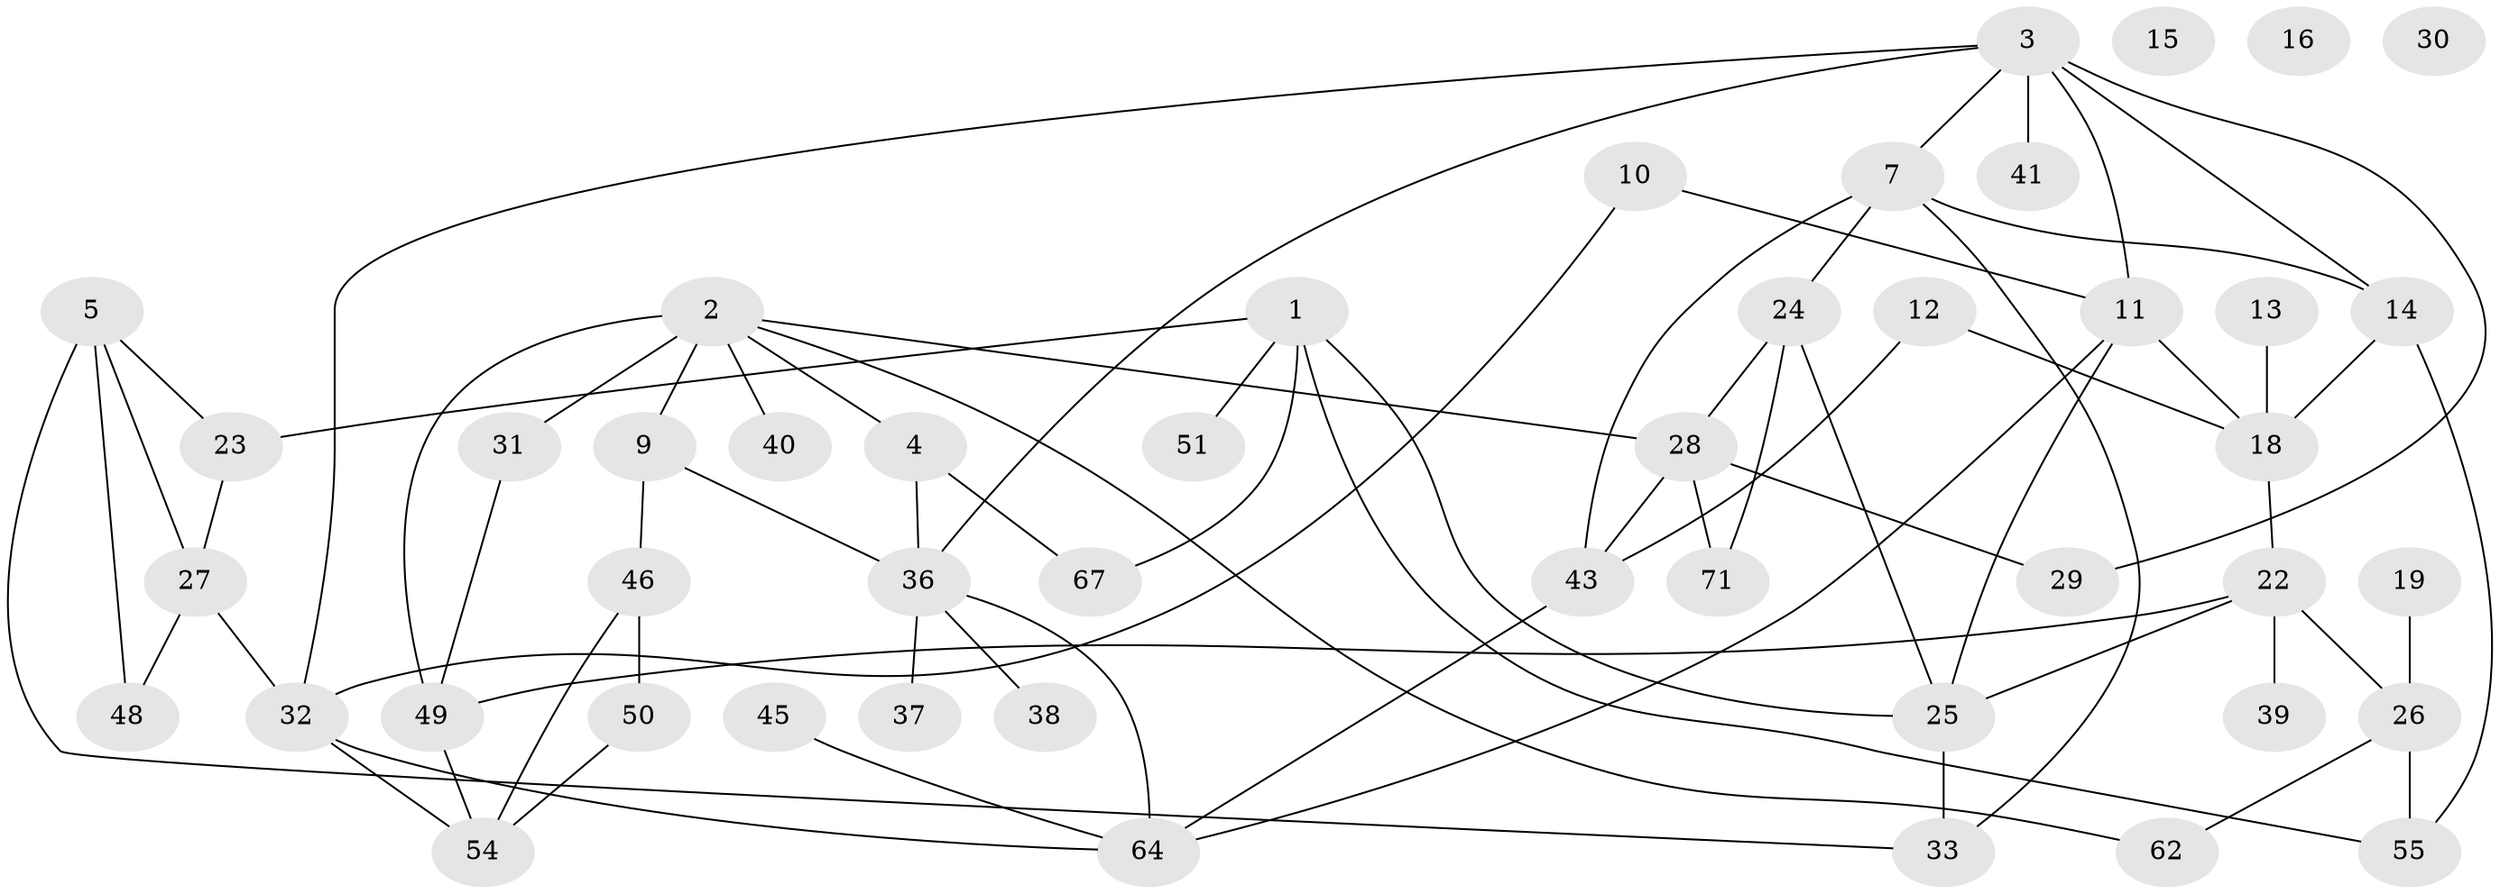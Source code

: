 // original degree distribution, {4: 0.2191780821917808, 5: 0.0547945205479452, 6: 0.0136986301369863, 3: 0.2465753424657534, 2: 0.2602739726027397, 1: 0.1506849315068493, 0: 0.0410958904109589, 7: 0.0136986301369863}
// Generated by graph-tools (version 1.1) at 2025/41/03/06/25 10:41:22]
// undirected, 47 vertices, 71 edges
graph export_dot {
graph [start="1"]
  node [color=gray90,style=filled];
  1 [super="+21"];
  2 [super="+44"];
  3 [super="+8"];
  4;
  5 [super="+6"];
  7 [super="+53"];
  9 [super="+66"];
  10 [super="+17"];
  11 [super="+73"];
  12;
  13;
  14;
  15;
  16;
  18 [super="+20"];
  19;
  22 [super="+68"];
  23 [super="+35"];
  24 [super="+58"];
  25 [super="+42"];
  26 [super="+59"];
  27 [super="+52"];
  28 [super="+63"];
  29;
  30;
  31 [super="+34"];
  32 [super="+60"];
  33 [super="+72"];
  36 [super="+61"];
  37;
  38;
  39;
  40 [super="+70"];
  41;
  43 [super="+57"];
  45;
  46 [super="+47"];
  48;
  49;
  50 [super="+65"];
  51;
  54 [super="+56"];
  55;
  62;
  64 [super="+69"];
  67;
  71;
  1 -- 23;
  1 -- 25;
  1 -- 55;
  1 -- 67;
  1 -- 51;
  2 -- 4 [weight=2];
  2 -- 28;
  2 -- 49 [weight=2];
  2 -- 9;
  2 -- 62;
  2 -- 31 [weight=2];
  2 -- 40;
  3 -- 7;
  3 -- 11;
  3 -- 29;
  3 -- 32;
  3 -- 41;
  3 -- 14;
  3 -- 36;
  4 -- 36;
  4 -- 67;
  5 -- 23;
  5 -- 48;
  5 -- 33;
  5 -- 27;
  7 -- 43;
  7 -- 24;
  7 -- 14;
  7 -- 33;
  9 -- 36;
  9 -- 46;
  10 -- 32;
  10 -- 11;
  11 -- 18;
  11 -- 64;
  11 -- 25;
  12 -- 18;
  12 -- 43;
  13 -- 18;
  14 -- 55;
  14 -- 18;
  18 -- 22;
  19 -- 26;
  22 -- 25;
  22 -- 49;
  22 -- 26;
  22 -- 39;
  23 -- 27;
  24 -- 71;
  24 -- 25;
  24 -- 28;
  25 -- 33;
  26 -- 62;
  26 -- 55;
  27 -- 48;
  27 -- 32;
  28 -- 29;
  28 -- 71;
  28 -- 43;
  31 -- 49;
  32 -- 54;
  32 -- 64;
  36 -- 37;
  36 -- 64;
  36 -- 38;
  43 -- 64;
  45 -- 64;
  46 -- 54;
  46 -- 50;
  49 -- 54;
  50 -- 54;
}
